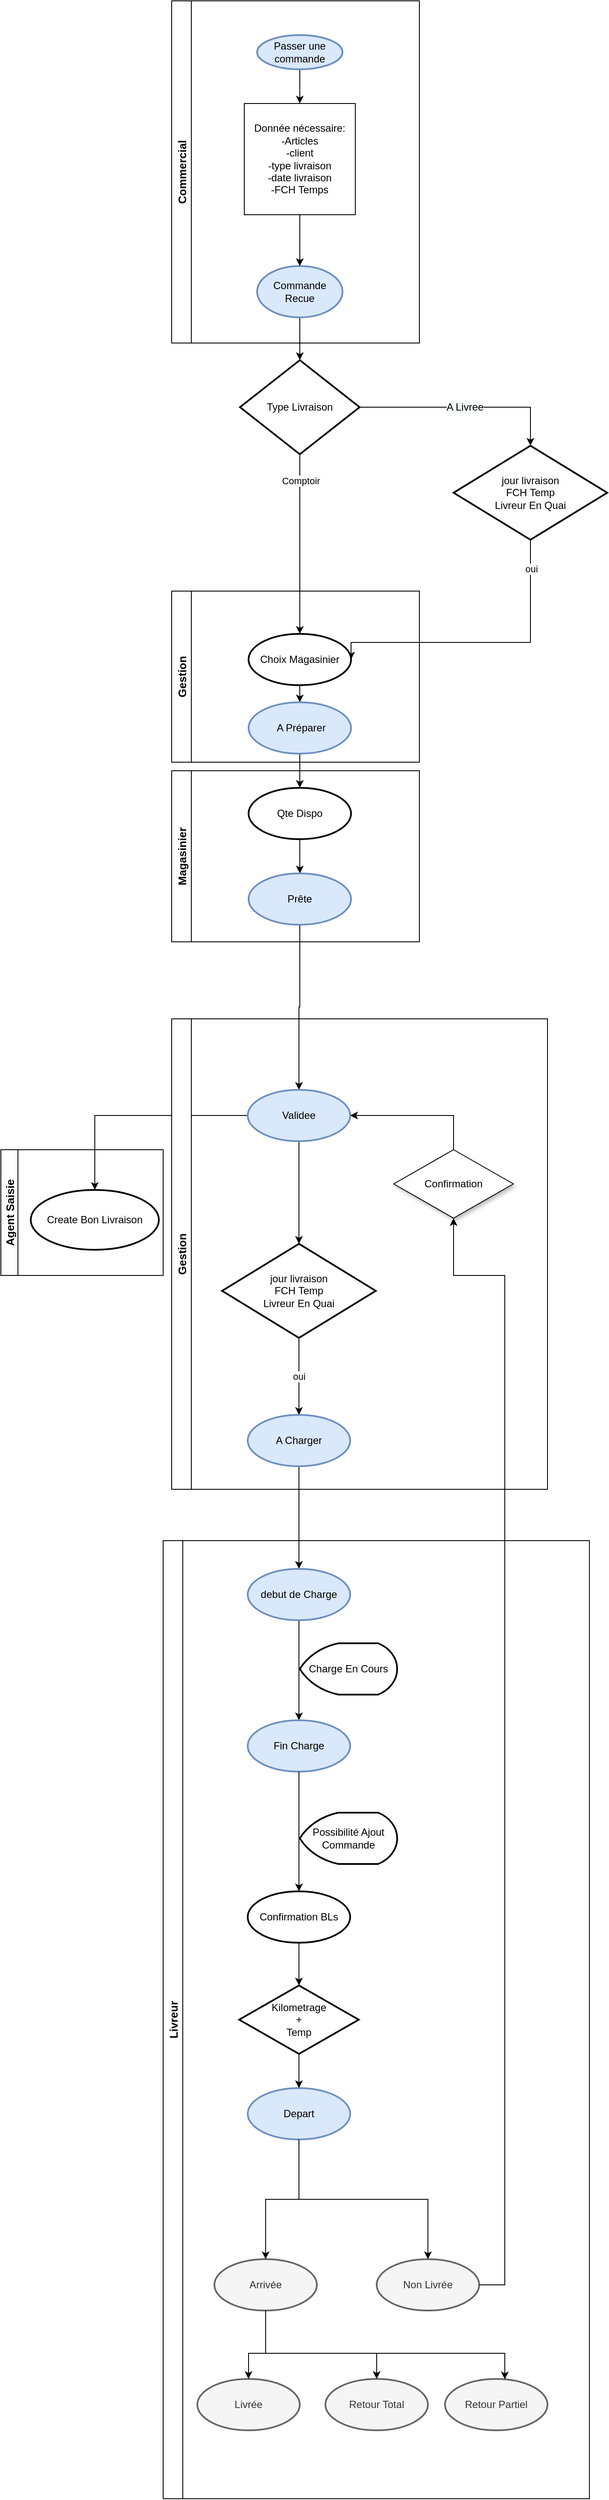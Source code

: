 <mxfile version="16.5.1" type="github">
  <diagram id="R2fejQ-cAysWn4t1BdOC" name="Page-1">
    <mxGraphModel dx="1422" dy="914" grid="1" gridSize="10" guides="1" tooltips="1" connect="1" arrows="1" fold="1" page="1" pageScale="1" pageWidth="1200" pageHeight="1600" math="0" shadow="0">
      <root>
        <mxCell id="0" />
        <mxCell id="1" parent="0" />
        <mxCell id="J7lf5xHKEmh0_3CaDGTx-1" style="edgeStyle=orthogonalEdgeStyle;rounded=0;orthogonalLoop=1;jettySize=auto;html=1;entryX=0.5;entryY=0;entryDx=0;entryDy=0;" edge="1" parent="1" source="J7lf5xHKEmh0_3CaDGTx-2" target="J7lf5xHKEmh0_3CaDGTx-30">
          <mxGeometry relative="1" as="geometry" />
        </mxCell>
        <mxCell id="J7lf5xHKEmh0_3CaDGTx-2" value="Passer une commande" style="strokeWidth=2;html=1;shape=mxgraph.flowchart.start_1;whiteSpace=wrap;fillColor=#dae8fc;strokeColor=#6c8ebf;" vertex="1" parent="1">
          <mxGeometry x="340" y="200" width="100" height="40" as="geometry" />
        </mxCell>
        <mxCell id="J7lf5xHKEmh0_3CaDGTx-3" value="" style="edgeStyle=orthogonalEdgeStyle;rounded=0;orthogonalLoop=1;jettySize=auto;html=1;" edge="1" parent="1" source="J7lf5xHKEmh0_3CaDGTx-4" target="J7lf5xHKEmh0_3CaDGTx-11">
          <mxGeometry relative="1" as="geometry" />
        </mxCell>
        <mxCell id="J7lf5xHKEmh0_3CaDGTx-4" value="Commande Recue" style="strokeWidth=2;html=1;shape=mxgraph.flowchart.start_1;whiteSpace=wrap;fillColor=#dae8fc;strokeColor=#6c8ebf;" vertex="1" parent="1">
          <mxGeometry x="340" y="470" width="100" height="60" as="geometry" />
        </mxCell>
        <mxCell id="J7lf5xHKEmh0_3CaDGTx-5" style="edgeStyle=orthogonalEdgeStyle;rounded=0;orthogonalLoop=1;jettySize=auto;html=1;entryX=1;entryY=0.5;entryDx=0;entryDy=0;" edge="1" parent="1" source="J7lf5xHKEmh0_3CaDGTx-7" target="J7lf5xHKEmh0_3CaDGTx-13">
          <mxGeometry relative="1" as="geometry">
            <Array as="points">
              <mxPoint x="660" y="910" />
            </Array>
          </mxGeometry>
        </mxCell>
        <mxCell id="J7lf5xHKEmh0_3CaDGTx-6" value="oui" style="edgeLabel;html=1;align=center;verticalAlign=middle;resizable=0;points=[];" vertex="1" connectable="0" parent="J7lf5xHKEmh0_3CaDGTx-5">
          <mxGeometry x="-0.806" y="1" relative="1" as="geometry">
            <mxPoint as="offset" />
          </mxGeometry>
        </mxCell>
        <mxCell id="J7lf5xHKEmh0_3CaDGTx-7" value="jour livraison&lt;br&gt;FCH Temp&lt;br&gt;Livreur En Quai" style="rhombus;whiteSpace=wrap;html=1;strokeWidth=2;" vertex="1" parent="1">
          <mxGeometry x="570" y="680" width="180" height="110" as="geometry" />
        </mxCell>
        <mxCell id="J7lf5xHKEmh0_3CaDGTx-8" value="&#xa;&#xa;&lt;span style=&quot;color: rgb(0, 0, 0); font-family: helvetica; font-size: 12px; font-style: normal; font-weight: 400; letter-spacing: normal; text-align: center; text-indent: 0px; text-transform: none; word-spacing: 0px; background-color: rgb(248, 249, 250); display: inline; float: none;&quot;&gt;A Livree&lt;/span&gt;&#xa;&#xa;" style="edgeStyle=orthogonalEdgeStyle;rounded=0;orthogonalLoop=1;jettySize=auto;html=1;entryX=0.5;entryY=0;entryDx=0;entryDy=0;" edge="1" parent="1" source="J7lf5xHKEmh0_3CaDGTx-11" target="J7lf5xHKEmh0_3CaDGTx-7">
          <mxGeometry relative="1" as="geometry" />
        </mxCell>
        <mxCell id="J7lf5xHKEmh0_3CaDGTx-9" value="" style="edgeStyle=orthogonalEdgeStyle;rounded=0;orthogonalLoop=1;jettySize=auto;html=1;" edge="1" parent="1" source="J7lf5xHKEmh0_3CaDGTx-11" target="J7lf5xHKEmh0_3CaDGTx-13">
          <mxGeometry relative="1" as="geometry" />
        </mxCell>
        <mxCell id="J7lf5xHKEmh0_3CaDGTx-10" value="Comptoir" style="edgeLabel;html=1;align=center;verticalAlign=middle;resizable=0;points=[];" vertex="1" connectable="0" parent="J7lf5xHKEmh0_3CaDGTx-9">
          <mxGeometry x="-0.705" y="1" relative="1" as="geometry">
            <mxPoint as="offset" />
          </mxGeometry>
        </mxCell>
        <mxCell id="J7lf5xHKEmh0_3CaDGTx-11" value="Type Livraison" style="rhombus;whiteSpace=wrap;html=1;strokeWidth=2;" vertex="1" parent="1">
          <mxGeometry x="320" y="580" width="140" height="110" as="geometry" />
        </mxCell>
        <mxCell id="J7lf5xHKEmh0_3CaDGTx-12" value="" style="edgeStyle=orthogonalEdgeStyle;rounded=0;orthogonalLoop=1;jettySize=auto;html=1;" edge="1" parent="1" source="J7lf5xHKEmh0_3CaDGTx-13" target="J7lf5xHKEmh0_3CaDGTx-28">
          <mxGeometry relative="1" as="geometry" />
        </mxCell>
        <mxCell id="J7lf5xHKEmh0_3CaDGTx-14" value="" style="edgeStyle=orthogonalEdgeStyle;rounded=0;orthogonalLoop=1;jettySize=auto;html=1;" edge="1" parent="1" source="J7lf5xHKEmh0_3CaDGTx-15" target="J7lf5xHKEmh0_3CaDGTx-17">
          <mxGeometry relative="1" as="geometry" />
        </mxCell>
        <mxCell id="J7lf5xHKEmh0_3CaDGTx-15" value="Qte Dispo" style="ellipse;whiteSpace=wrap;html=1;strokeWidth=2;" vertex="1" parent="1">
          <mxGeometry x="330" y="1080" width="120" height="60" as="geometry" />
        </mxCell>
        <mxCell id="J7lf5xHKEmh0_3CaDGTx-16" value="" style="edgeStyle=orthogonalEdgeStyle;rounded=0;orthogonalLoop=1;jettySize=auto;html=1;entryX=0.5;entryY=0;entryDx=0;entryDy=0;" edge="1" parent="1" source="J7lf5xHKEmh0_3CaDGTx-17" target="J7lf5xHKEmh0_3CaDGTx-20">
          <mxGeometry relative="1" as="geometry">
            <Array as="points" />
            <mxPoint x="390" y="1350" as="targetPoint" />
          </mxGeometry>
        </mxCell>
        <mxCell id="J7lf5xHKEmh0_3CaDGTx-17" value="Prête" style="ellipse;whiteSpace=wrap;html=1;strokeWidth=2;fillColor=#dae8fc;strokeColor=#6c8ebf;" vertex="1" parent="1">
          <mxGeometry x="330" y="1180" width="120" height="60" as="geometry" />
        </mxCell>
        <mxCell id="J7lf5xHKEmh0_3CaDGTx-18" value="" style="edgeStyle=orthogonalEdgeStyle;rounded=0;orthogonalLoop=1;jettySize=auto;html=1;exitX=0.5;exitY=1;exitDx=0;exitDy=0;entryX=0.5;entryY=0;entryDx=0;entryDy=0;" edge="1" parent="1" source="J7lf5xHKEmh0_3CaDGTx-20" target="J7lf5xHKEmh0_3CaDGTx-22">
          <mxGeometry relative="1" as="geometry">
            <mxPoint x="1059" y="1173" as="sourcePoint" />
            <Array as="points">
              <mxPoint x="389" y="1593" />
              <mxPoint x="389" y="1593" />
            </Array>
          </mxGeometry>
        </mxCell>
        <mxCell id="J7lf5xHKEmh0_3CaDGTx-19" style="edgeStyle=orthogonalEdgeStyle;rounded=0;orthogonalLoop=1;jettySize=auto;html=1;entryX=0.5;entryY=0;entryDx=0;entryDy=0;" edge="1" parent="1" source="J7lf5xHKEmh0_3CaDGTx-20" target="J7lf5xHKEmh0_3CaDGTx-34">
          <mxGeometry relative="1" as="geometry" />
        </mxCell>
        <mxCell id="J7lf5xHKEmh0_3CaDGTx-20" value="Validee" style="ellipse;whiteSpace=wrap;html=1;strokeWidth=2;fillColor=#dae8fc;strokeColor=#6c8ebf;" vertex="1" parent="1">
          <mxGeometry x="329" y="1433" width="120" height="60" as="geometry" />
        </mxCell>
        <mxCell id="J7lf5xHKEmh0_3CaDGTx-21" value="oui" style="edgeStyle=orthogonalEdgeStyle;rounded=0;orthogonalLoop=1;jettySize=auto;html=1;" edge="1" parent="1" source="J7lf5xHKEmh0_3CaDGTx-22" target="J7lf5xHKEmh0_3CaDGTx-24">
          <mxGeometry relative="1" as="geometry" />
        </mxCell>
        <mxCell id="J7lf5xHKEmh0_3CaDGTx-22" value="jour livraison&lt;br&gt;FCH Temp&lt;br&gt;Livreur En Quai" style="rhombus;whiteSpace=wrap;html=1;strokeWidth=2;" vertex="1" parent="1">
          <mxGeometry x="299" y="1613" width="180" height="110" as="geometry" />
        </mxCell>
        <mxCell id="J7lf5xHKEmh0_3CaDGTx-23" value="" style="edgeStyle=orthogonalEdgeStyle;rounded=0;orthogonalLoop=1;jettySize=auto;html=1;" edge="1" parent="1" source="J7lf5xHKEmh0_3CaDGTx-24" target="J7lf5xHKEmh0_3CaDGTx-26">
          <mxGeometry relative="1" as="geometry" />
        </mxCell>
        <mxCell id="J7lf5xHKEmh0_3CaDGTx-24" value="A Charger" style="ellipse;whiteSpace=wrap;html=1;strokeWidth=2;fillColor=#dae8fc;strokeColor=#6c8ebf;" vertex="1" parent="1">
          <mxGeometry x="329" y="1813" width="120" height="60" as="geometry" />
        </mxCell>
        <mxCell id="J7lf5xHKEmh0_3CaDGTx-25" value="" style="edgeStyle=orthogonalEdgeStyle;rounded=0;orthogonalLoop=1;jettySize=auto;html=1;" edge="1" parent="1" source="J7lf5xHKEmh0_3CaDGTx-26" target="J7lf5xHKEmh0_3CaDGTx-48">
          <mxGeometry relative="1" as="geometry">
            <Array as="points">
              <mxPoint x="389" y="2113" />
              <mxPoint x="389" y="2113" />
            </Array>
          </mxGeometry>
        </mxCell>
        <mxCell id="J7lf5xHKEmh0_3CaDGTx-26" value="debut de Charge" style="ellipse;whiteSpace=wrap;html=1;strokeWidth=2;fillColor=#dae8fc;strokeColor=#6c8ebf;" vertex="1" parent="1">
          <mxGeometry x="329" y="1993" width="120" height="60" as="geometry" />
        </mxCell>
        <mxCell id="J7lf5xHKEmh0_3CaDGTx-27" style="edgeStyle=orthogonalEdgeStyle;rounded=0;orthogonalLoop=1;jettySize=auto;html=1;entryX=0.5;entryY=0;entryDx=0;entryDy=0;" edge="1" parent="1" source="J7lf5xHKEmh0_3CaDGTx-28" target="J7lf5xHKEmh0_3CaDGTx-15">
          <mxGeometry relative="1" as="geometry" />
        </mxCell>
        <mxCell id="J7lf5xHKEmh0_3CaDGTx-28" value="&amp;nbsp;A Préparer" style="ellipse;whiteSpace=wrap;html=1;strokeWidth=2;fillColor=#dae8fc;strokeColor=#6c8ebf;" vertex="1" parent="1">
          <mxGeometry x="330" y="980" width="120" height="60" as="geometry" />
        </mxCell>
        <mxCell id="J7lf5xHKEmh0_3CaDGTx-29" style="edgeStyle=orthogonalEdgeStyle;rounded=0;orthogonalLoop=1;jettySize=auto;html=1;entryX=0.5;entryY=0;entryDx=0;entryDy=0;entryPerimeter=0;" edge="1" parent="1" source="J7lf5xHKEmh0_3CaDGTx-30" target="J7lf5xHKEmh0_3CaDGTx-4">
          <mxGeometry relative="1" as="geometry" />
        </mxCell>
        <mxCell id="J7lf5xHKEmh0_3CaDGTx-30" value="Donnée nécessaire:&lt;br&gt;-Articles&lt;br&gt;-client&lt;br&gt;-type livraison&lt;br&gt;-date livraison&lt;br&gt;-FCH Temps" style="whiteSpace=wrap;html=1;aspect=fixed;" vertex="1" parent="1">
          <mxGeometry x="325" y="280" width="130" height="130" as="geometry" />
        </mxCell>
        <mxCell id="J7lf5xHKEmh0_3CaDGTx-31" value="Gestion" style="swimlane;horizontal=0;fontSize=13;" vertex="1" parent="1">
          <mxGeometry x="240" y="1350" width="440" height="550" as="geometry">
            <mxRectangle x="270" y="1540" width="30" height="150" as="alternateBounds" />
          </mxGeometry>
        </mxCell>
        <mxCell id="J7lf5xHKEmh0_3CaDGTx-32" value="Confirmation" style="rhombus;whiteSpace=wrap;html=1;shadow=1;" vertex="1" parent="J7lf5xHKEmh0_3CaDGTx-31">
          <mxGeometry x="260" y="153" width="140" height="80" as="geometry" />
        </mxCell>
        <mxCell id="J7lf5xHKEmh0_3CaDGTx-33" value="Agent Saisie" style="swimlane;horizontal=0;fontSize=13;startSize=20;" vertex="1" parent="1">
          <mxGeometry x="40" y="1503" width="190" height="147" as="geometry" />
        </mxCell>
        <mxCell id="J7lf5xHKEmh0_3CaDGTx-34" value="Create Bon Livraison" style="ellipse;whiteSpace=wrap;html=1;strokeWidth=2;" vertex="1" parent="J7lf5xHKEmh0_3CaDGTx-33">
          <mxGeometry x="35" y="47" width="150" height="70" as="geometry" />
        </mxCell>
        <mxCell id="J7lf5xHKEmh0_3CaDGTx-35" value="Gestion" style="swimlane;horizontal=0;fontSize=13;" vertex="1" parent="1">
          <mxGeometry x="240" y="850" width="290" height="200" as="geometry" />
        </mxCell>
        <mxCell id="J7lf5xHKEmh0_3CaDGTx-13" value="Choix Magasinier" style="ellipse;whiteSpace=wrap;html=1;strokeWidth=2;" vertex="1" parent="J7lf5xHKEmh0_3CaDGTx-35">
          <mxGeometry x="90" y="50" width="120" height="60" as="geometry" />
        </mxCell>
        <mxCell id="J7lf5xHKEmh0_3CaDGTx-36" value="Commercial" style="swimlane;horizontal=0;fontSize=13;" vertex="1" parent="1">
          <mxGeometry x="240" y="160" width="290" height="400" as="geometry" />
        </mxCell>
        <mxCell id="J7lf5xHKEmh0_3CaDGTx-37" value="Magasinier" style="swimlane;horizontal=0;fontSize=13;" vertex="1" parent="1">
          <mxGeometry x="240" y="1060" width="290" height="200" as="geometry" />
        </mxCell>
        <mxCell id="J7lf5xHKEmh0_3CaDGTx-38" value="Livreur" style="swimlane;horizontal=0;fontSize=13;" vertex="1" parent="1">
          <mxGeometry x="230" y="1960" width="499.07" height="1120" as="geometry">
            <mxRectangle x="270" y="1540" width="30" height="150" as="alternateBounds" />
          </mxGeometry>
        </mxCell>
        <mxCell id="J7lf5xHKEmh0_3CaDGTx-39" value="Confirmation BLs" style="ellipse;whiteSpace=wrap;html=1;strokeWidth=2;" vertex="1" parent="J7lf5xHKEmh0_3CaDGTx-38">
          <mxGeometry x="99" y="410" width="120" height="60" as="geometry" />
        </mxCell>
        <mxCell id="J7lf5xHKEmh0_3CaDGTx-40" value="Possibilité Ajout Commande" style="strokeWidth=2;html=1;shape=mxgraph.flowchart.display;whiteSpace=wrap;" vertex="1" parent="J7lf5xHKEmh0_3CaDGTx-38">
          <mxGeometry x="160" y="318" width="114" height="60" as="geometry" />
        </mxCell>
        <mxCell id="J7lf5xHKEmh0_3CaDGTx-41" value="Charge En Cours" style="strokeWidth=2;html=1;shape=mxgraph.flowchart.display;whiteSpace=wrap;" vertex="1" parent="J7lf5xHKEmh0_3CaDGTx-38">
          <mxGeometry x="160" y="120" width="114" height="60" as="geometry" />
        </mxCell>
        <mxCell id="J7lf5xHKEmh0_3CaDGTx-42" value="Non Livrée" style="ellipse;whiteSpace=wrap;html=1;fillColor=#f5f5f5;strokeColor=#666666;strokeWidth=2;fontColor=#333333;" vertex="1" parent="J7lf5xHKEmh0_3CaDGTx-38">
          <mxGeometry x="250" y="840" width="120" height="60" as="geometry" />
        </mxCell>
        <mxCell id="J7lf5xHKEmh0_3CaDGTx-43" value="Arrivée" style="ellipse;whiteSpace=wrap;html=1;fillColor=#f5f5f5;strokeColor=#666666;strokeWidth=2;fontColor=#333333;" vertex="1" parent="J7lf5xHKEmh0_3CaDGTx-38">
          <mxGeometry x="60" y="840" width="120" height="60" as="geometry" />
        </mxCell>
        <mxCell id="J7lf5xHKEmh0_3CaDGTx-44" value="Retour Total" style="ellipse;whiteSpace=wrap;html=1;fillColor=#f5f5f5;strokeColor=#666666;fontColor=#333333;strokeWidth=2;" vertex="1" parent="J7lf5xHKEmh0_3CaDGTx-38">
          <mxGeometry x="190" y="980" width="120" height="60" as="geometry" />
        </mxCell>
        <mxCell id="J7lf5xHKEmh0_3CaDGTx-45" value="" style="edgeStyle=orthogonalEdgeStyle;rounded=0;orthogonalLoop=1;jettySize=auto;html=1;" edge="1" parent="J7lf5xHKEmh0_3CaDGTx-38" source="J7lf5xHKEmh0_3CaDGTx-43" target="J7lf5xHKEmh0_3CaDGTx-44">
          <mxGeometry relative="1" as="geometry">
            <Array as="points">
              <mxPoint x="120" y="950" />
              <mxPoint x="250" y="950" />
            </Array>
          </mxGeometry>
        </mxCell>
        <mxCell id="J7lf5xHKEmh0_3CaDGTx-46" value="Retour Partiel" style="ellipse;whiteSpace=wrap;html=1;fillColor=#f5f5f5;strokeColor=#666666;fontColor=#333333;strokeWidth=2;" vertex="1" parent="J7lf5xHKEmh0_3CaDGTx-38">
          <mxGeometry x="330" y="980" width="120" height="60" as="geometry" />
        </mxCell>
        <mxCell id="J7lf5xHKEmh0_3CaDGTx-47" value="" style="edgeStyle=orthogonalEdgeStyle;rounded=0;orthogonalLoop=1;jettySize=auto;html=1;" edge="1" parent="J7lf5xHKEmh0_3CaDGTx-38" source="J7lf5xHKEmh0_3CaDGTx-43" target="J7lf5xHKEmh0_3CaDGTx-46">
          <mxGeometry relative="1" as="geometry">
            <Array as="points">
              <mxPoint x="120" y="950" />
              <mxPoint x="400" y="950" />
            </Array>
          </mxGeometry>
        </mxCell>
        <mxCell id="J7lf5xHKEmh0_3CaDGTx-48" value="Fin Charge" style="ellipse;whiteSpace=wrap;html=1;strokeWidth=2;fillColor=#dae8fc;strokeColor=#6c8ebf;" vertex="1" parent="J7lf5xHKEmh0_3CaDGTx-38">
          <mxGeometry x="99" y="210" width="120" height="60" as="geometry" />
        </mxCell>
        <mxCell id="J7lf5xHKEmh0_3CaDGTx-49" value="" style="edgeStyle=orthogonalEdgeStyle;rounded=0;orthogonalLoop=1;jettySize=auto;html=1;" edge="1" parent="J7lf5xHKEmh0_3CaDGTx-38" source="J7lf5xHKEmh0_3CaDGTx-48" target="J7lf5xHKEmh0_3CaDGTx-39">
          <mxGeometry relative="1" as="geometry" />
        </mxCell>
        <mxCell id="J7lf5xHKEmh0_3CaDGTx-50" value="Livrée" style="ellipse;whiteSpace=wrap;html=1;fillColor=#f5f5f5;strokeColor=#666666;fontColor=#333333;strokeWidth=2;" vertex="1" parent="J7lf5xHKEmh0_3CaDGTx-38">
          <mxGeometry x="40" y="980" width="120" height="60" as="geometry" />
        </mxCell>
        <mxCell id="J7lf5xHKEmh0_3CaDGTx-51" value="" style="edgeStyle=orthogonalEdgeStyle;rounded=0;orthogonalLoop=1;jettySize=auto;html=1;" edge="1" parent="J7lf5xHKEmh0_3CaDGTx-38" source="J7lf5xHKEmh0_3CaDGTx-43" target="J7lf5xHKEmh0_3CaDGTx-50">
          <mxGeometry relative="1" as="geometry">
            <Array as="points">
              <mxPoint x="120" y="950" />
              <mxPoint x="100" y="950" />
            </Array>
          </mxGeometry>
        </mxCell>
        <mxCell id="J7lf5xHKEmh0_3CaDGTx-52" value="Kilometrage&lt;br&gt;+&lt;br&gt;Temp" style="rhombus;whiteSpace=wrap;html=1;strokeWidth=2;" vertex="1" parent="J7lf5xHKEmh0_3CaDGTx-38">
          <mxGeometry x="89" y="520" width="140" height="80" as="geometry" />
        </mxCell>
        <mxCell id="J7lf5xHKEmh0_3CaDGTx-53" style="edgeStyle=orthogonalEdgeStyle;rounded=0;orthogonalLoop=1;jettySize=auto;html=1;entryX=0.5;entryY=0;entryDx=0;entryDy=0;" edge="1" parent="J7lf5xHKEmh0_3CaDGTx-38" source="J7lf5xHKEmh0_3CaDGTx-39" target="J7lf5xHKEmh0_3CaDGTx-52">
          <mxGeometry relative="1" as="geometry">
            <mxPoint x="159" y="550" as="targetPoint" />
          </mxGeometry>
        </mxCell>
        <mxCell id="J7lf5xHKEmh0_3CaDGTx-54" value="Depart" style="ellipse;whiteSpace=wrap;html=1;strokeWidth=2;fillColor=#dae8fc;strokeColor=#6c8ebf;" vertex="1" parent="J7lf5xHKEmh0_3CaDGTx-38">
          <mxGeometry x="99" y="640" width="120" height="60" as="geometry" />
        </mxCell>
        <mxCell id="J7lf5xHKEmh0_3CaDGTx-55" value="" style="edgeStyle=orthogonalEdgeStyle;rounded=0;orthogonalLoop=1;jettySize=auto;html=1;entryX=0.5;entryY=0;entryDx=0;entryDy=0;exitX=0.5;exitY=1;exitDx=0;exitDy=0;" edge="1" parent="J7lf5xHKEmh0_3CaDGTx-38" source="J7lf5xHKEmh0_3CaDGTx-54" target="J7lf5xHKEmh0_3CaDGTx-42">
          <mxGeometry relative="1" as="geometry">
            <Array as="points">
              <mxPoint x="159" y="770" />
              <mxPoint x="310" y="770" />
            </Array>
            <mxPoint x="170" y="750" as="sourcePoint" />
          </mxGeometry>
        </mxCell>
        <mxCell id="J7lf5xHKEmh0_3CaDGTx-56" value="" style="edgeStyle=orthogonalEdgeStyle;rounded=0;orthogonalLoop=1;jettySize=auto;html=1;exitX=0.5;exitY=1;exitDx=0;exitDy=0;" edge="1" parent="J7lf5xHKEmh0_3CaDGTx-38" source="J7lf5xHKEmh0_3CaDGTx-54" target="J7lf5xHKEmh0_3CaDGTx-43">
          <mxGeometry relative="1" as="geometry">
            <Array as="points">
              <mxPoint x="159" y="770" />
              <mxPoint x="120" y="770" />
            </Array>
          </mxGeometry>
        </mxCell>
        <mxCell id="J7lf5xHKEmh0_3CaDGTx-57" style="edgeStyle=orthogonalEdgeStyle;rounded=0;orthogonalLoop=1;jettySize=auto;html=1;" edge="1" parent="J7lf5xHKEmh0_3CaDGTx-38" source="J7lf5xHKEmh0_3CaDGTx-52" target="J7lf5xHKEmh0_3CaDGTx-54">
          <mxGeometry relative="1" as="geometry" />
        </mxCell>
        <mxCell id="J7lf5xHKEmh0_3CaDGTx-58" style="edgeStyle=orthogonalEdgeStyle;rounded=0;orthogonalLoop=1;jettySize=auto;html=1;exitX=1;exitY=0.5;exitDx=0;exitDy=0;entryX=0.5;entryY=1;entryDx=0;entryDy=0;" edge="1" parent="1" source="J7lf5xHKEmh0_3CaDGTx-42" target="J7lf5xHKEmh0_3CaDGTx-32">
          <mxGeometry relative="1" as="geometry">
            <mxPoint x="560" y="1630" as="targetPoint" />
            <Array as="points">
              <mxPoint x="630" y="2830" />
              <mxPoint x="630" y="1650" />
              <mxPoint x="570" y="1650" />
            </Array>
          </mxGeometry>
        </mxCell>
        <mxCell id="J7lf5xHKEmh0_3CaDGTx-59" style="edgeStyle=orthogonalEdgeStyle;rounded=0;orthogonalLoop=1;jettySize=auto;html=1;entryX=1;entryY=0.5;entryDx=0;entryDy=0;" edge="1" parent="1" source="J7lf5xHKEmh0_3CaDGTx-32" target="J7lf5xHKEmh0_3CaDGTx-20">
          <mxGeometry relative="1" as="geometry">
            <Array as="points">
              <mxPoint x="570" y="1463" />
            </Array>
          </mxGeometry>
        </mxCell>
      </root>
    </mxGraphModel>
  </diagram>
</mxfile>
